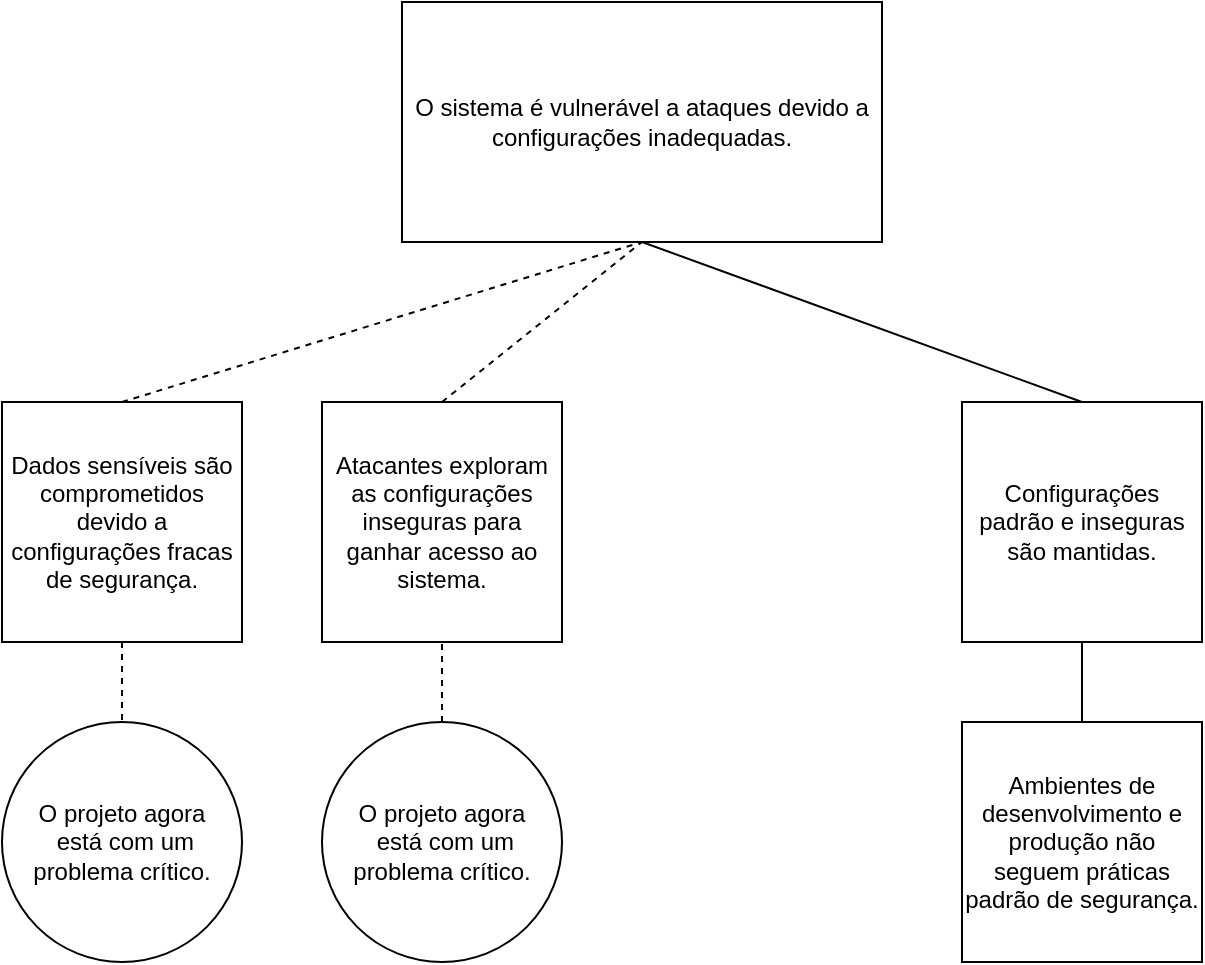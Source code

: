 <mxfile version="24.4.9" type="github">
  <diagram name="Page-1" id="gvLxUHFnU8IZa0GzhTcP">
    <mxGraphModel dx="1434" dy="754" grid="1" gridSize="10" guides="1" tooltips="1" connect="1" arrows="1" fold="1" page="1" pageScale="1" pageWidth="850" pageHeight="1100" math="0" shadow="0">
      <root>
        <mxCell id="0" />
        <mxCell id="1" parent="0" />
        <mxCell id="05OaDS_oxycDDYmmTc8Z-1" value="&lt;p&gt;O sistema é vulnerável a ataques devido a configurações inadequadas.&lt;/p&gt;&lt;p&gt;&lt;/p&gt;" style="rounded=0;whiteSpace=wrap;html=1;" vertex="1" parent="1">
          <mxGeometry x="880" y="120" width="240" height="120" as="geometry" />
        </mxCell>
        <mxCell id="05OaDS_oxycDDYmmTc8Z-2" value="O projeto agora&lt;div&gt;&amp;nbsp;está com um problema crítico.&lt;/div&gt;" style="ellipse;whiteSpace=wrap;html=1;aspect=fixed;" vertex="1" parent="1">
          <mxGeometry x="680" y="480" width="120" height="120" as="geometry" />
        </mxCell>
        <mxCell id="05OaDS_oxycDDYmmTc8Z-3" value="" style="endArrow=none;dashed=1;html=1;rounded=0;exitX=0.5;exitY=1;exitDx=0;exitDy=0;entryX=0.5;entryY=0;entryDx=0;entryDy=0;" edge="1" parent="1" source="05OaDS_oxycDDYmmTc8Z-8" target="05OaDS_oxycDDYmmTc8Z-2">
          <mxGeometry width="50" height="50" relative="1" as="geometry">
            <mxPoint x="1060" y="410" as="sourcePoint" />
            <mxPoint x="1110" y="360" as="targetPoint" />
          </mxGeometry>
        </mxCell>
        <mxCell id="05OaDS_oxycDDYmmTc8Z-4" value="Configurações padrão e inseguras são mantidas." style="whiteSpace=wrap;html=1;aspect=fixed;" vertex="1" parent="1">
          <mxGeometry x="1160" y="320" width="120" height="120" as="geometry" />
        </mxCell>
        <mxCell id="05OaDS_oxycDDYmmTc8Z-5" value="" style="endArrow=none;html=1;rounded=0;entryX=0.5;entryY=1;entryDx=0;entryDy=0;exitX=0.5;exitY=0;exitDx=0;exitDy=0;" edge="1" parent="1" source="05OaDS_oxycDDYmmTc8Z-4" target="05OaDS_oxycDDYmmTc8Z-1">
          <mxGeometry width="50" height="50" relative="1" as="geometry">
            <mxPoint x="1060" y="410" as="sourcePoint" />
            <mxPoint x="1110" y="360" as="targetPoint" />
          </mxGeometry>
        </mxCell>
        <mxCell id="05OaDS_oxycDDYmmTc8Z-6" value="Ambientes de desenvolvimento e produção não seguem práticas padrão de segurança." style="whiteSpace=wrap;html=1;aspect=fixed;" vertex="1" parent="1">
          <mxGeometry x="1160" y="480" width="120" height="120" as="geometry" />
        </mxCell>
        <mxCell id="05OaDS_oxycDDYmmTc8Z-7" value="" style="endArrow=none;html=1;rounded=0;entryX=0.5;entryY=1;entryDx=0;entryDy=0;exitX=0.5;exitY=0;exitDx=0;exitDy=0;" edge="1" parent="1" source="05OaDS_oxycDDYmmTc8Z-6" target="05OaDS_oxycDDYmmTc8Z-4">
          <mxGeometry width="50" height="50" relative="1" as="geometry">
            <mxPoint x="1060" y="410" as="sourcePoint" />
            <mxPoint x="1140" y="380" as="targetPoint" />
          </mxGeometry>
        </mxCell>
        <mxCell id="05OaDS_oxycDDYmmTc8Z-8" value="Dados sensíveis são comprometidos devido a configurações fracas de segurança." style="whiteSpace=wrap;html=1;aspect=fixed;" vertex="1" parent="1">
          <mxGeometry x="680" y="320" width="120" height="120" as="geometry" />
        </mxCell>
        <mxCell id="05OaDS_oxycDDYmmTc8Z-9" value="" style="endArrow=none;dashed=1;html=1;rounded=0;entryX=0.5;entryY=1;entryDx=0;entryDy=0;exitX=0.5;exitY=0;exitDx=0;exitDy=0;" edge="1" parent="1" source="05OaDS_oxycDDYmmTc8Z-10" target="05OaDS_oxycDDYmmTc8Z-1">
          <mxGeometry width="50" height="50" relative="1" as="geometry">
            <mxPoint x="1060" y="530" as="sourcePoint" />
            <mxPoint x="820" y="440" as="targetPoint" />
          </mxGeometry>
        </mxCell>
        <mxCell id="05OaDS_oxycDDYmmTc8Z-10" value="Atacantes exploram as configurações inseguras para ganhar acesso ao sistema." style="whiteSpace=wrap;html=1;aspect=fixed;" vertex="1" parent="1">
          <mxGeometry x="840" y="320" width="120" height="120" as="geometry" />
        </mxCell>
        <mxCell id="05OaDS_oxycDDYmmTc8Z-11" value="O projeto agora&lt;div&gt;&amp;nbsp;está com um problema crítico.&lt;/div&gt;" style="ellipse;whiteSpace=wrap;html=1;aspect=fixed;" vertex="1" parent="1">
          <mxGeometry x="840" y="480" width="120" height="120" as="geometry" />
        </mxCell>
        <mxCell id="05OaDS_oxycDDYmmTc8Z-12" value="" style="endArrow=none;dashed=1;html=1;rounded=0;entryX=0.5;entryY=1;entryDx=0;entryDy=0;exitX=0.5;exitY=0;exitDx=0;exitDy=0;" edge="1" parent="1" source="05OaDS_oxycDDYmmTc8Z-11" target="05OaDS_oxycDDYmmTc8Z-10">
          <mxGeometry width="50" height="50" relative="1" as="geometry">
            <mxPoint x="1060" y="530" as="sourcePoint" />
            <mxPoint x="1110" y="480" as="targetPoint" />
          </mxGeometry>
        </mxCell>
        <mxCell id="05OaDS_oxycDDYmmTc8Z-13" value="" style="endArrow=none;dashed=1;html=1;rounded=0;entryX=0.5;entryY=1;entryDx=0;entryDy=0;exitX=0.5;exitY=0;exitDx=0;exitDy=0;" edge="1" parent="1" source="05OaDS_oxycDDYmmTc8Z-8" target="05OaDS_oxycDDYmmTc8Z-1">
          <mxGeometry width="50" height="50" relative="1" as="geometry">
            <mxPoint x="910" y="330" as="sourcePoint" />
            <mxPoint x="1010" y="250" as="targetPoint" />
          </mxGeometry>
        </mxCell>
      </root>
    </mxGraphModel>
  </diagram>
</mxfile>
